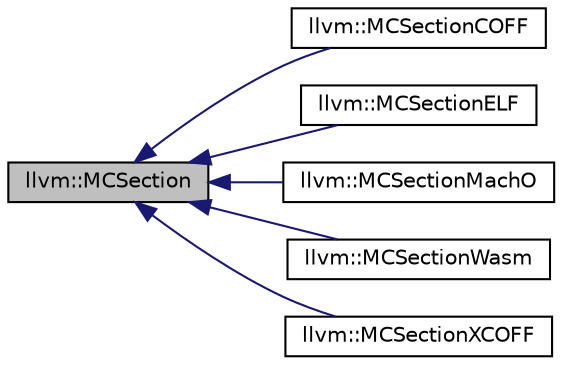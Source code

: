 digraph "llvm::MCSection"
{
 // LATEX_PDF_SIZE
  bgcolor="transparent";
  edge [fontname="Helvetica",fontsize="10",labelfontname="Helvetica",labelfontsize="10"];
  node [fontname="Helvetica",fontsize="10",shape="box"];
  rankdir="LR";
  Node1 [label="llvm::MCSection",height=0.2,width=0.4,color="black", fillcolor="grey75", style="filled", fontcolor="black",tooltip="Instances of this class represent a uniqued identifier for a section in the current translation unit."];
  Node1 -> Node2 [dir="back",color="midnightblue",fontsize="10",style="solid",fontname="Helvetica"];
  Node2 [label="llvm::MCSectionCOFF",height=0.2,width=0.4,color="black",URL="$classllvm_1_1MCSectionCOFF.html",tooltip="This represents a section on Windows."];
  Node1 -> Node3 [dir="back",color="midnightblue",fontsize="10",style="solid",fontname="Helvetica"];
  Node3 [label="llvm::MCSectionELF",height=0.2,width=0.4,color="black",URL="$classllvm_1_1MCSectionELF.html",tooltip="This represents a section on linux, lots of unix variants and some bare metal systems."];
  Node1 -> Node4 [dir="back",color="midnightblue",fontsize="10",style="solid",fontname="Helvetica"];
  Node4 [label="llvm::MCSectionMachO",height=0.2,width=0.4,color="black",URL="$classllvm_1_1MCSectionMachO.html",tooltip="This represents a section on a Mach-O system (used by Mac OS X)."];
  Node1 -> Node5 [dir="back",color="midnightblue",fontsize="10",style="solid",fontname="Helvetica"];
  Node5 [label="llvm::MCSectionWasm",height=0.2,width=0.4,color="black",URL="$classllvm_1_1MCSectionWasm.html",tooltip="This represents a section on wasm."];
  Node1 -> Node6 [dir="back",color="midnightblue",fontsize="10",style="solid",fontname="Helvetica"];
  Node6 [label="llvm::MCSectionXCOFF",height=0.2,width=0.4,color="black",URL="$classllvm_1_1MCSectionXCOFF.html",tooltip=" "];
}
